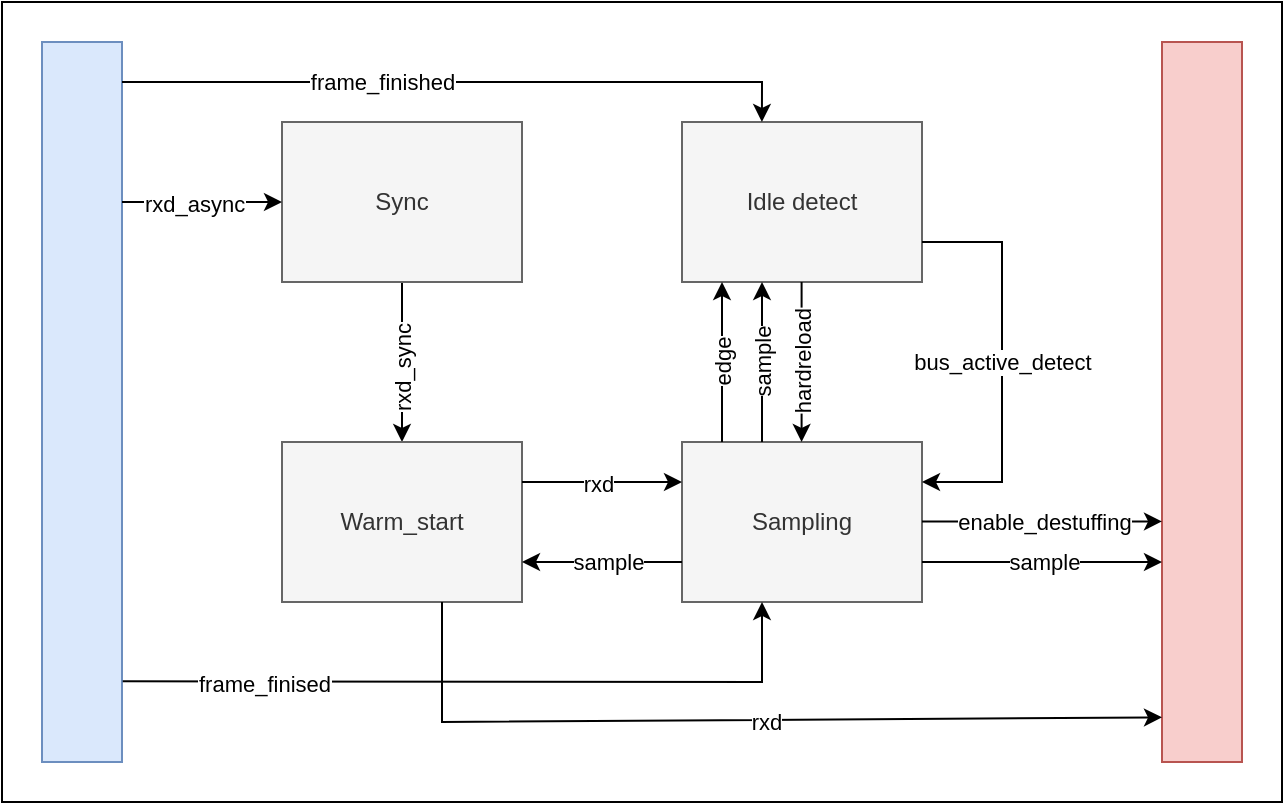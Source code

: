 <mxfile version="24.7.17">
  <diagram name="Seite-1" id="LUTr41OnP3hK2mQ3qZlB">
    <mxGraphModel dx="1195" dy="696" grid="1" gridSize="10" guides="1" tooltips="1" connect="1" arrows="1" fold="1" page="1" pageScale="1" pageWidth="827" pageHeight="1169" math="0" shadow="0">
      <root>
        <mxCell id="0" />
        <mxCell id="1" parent="0" />
        <mxCell id="05BCGsYqmBWEbDrXtsvU-86" value="" style="rounded=0;whiteSpace=wrap;html=1;" parent="1" vertex="1">
          <mxGeometry x="20" y="100" width="640" height="400" as="geometry" />
        </mxCell>
        <mxCell id="05BCGsYqmBWEbDrXtsvU-53" style="edgeStyle=orthogonalEdgeStyle;rounded=0;orthogonalLoop=1;jettySize=auto;html=1;entryX=0.5;entryY=0;entryDx=0;entryDy=0;" parent="1" source="05BCGsYqmBWEbDrXtsvU-1" target="05BCGsYqmBWEbDrXtsvU-2" edge="1">
          <mxGeometry relative="1" as="geometry" />
        </mxCell>
        <mxCell id="05BCGsYqmBWEbDrXtsvU-54" value="rxd_sync" style="edgeLabel;html=1;align=center;verticalAlign=middle;resizable=0;points=[];rotation=-90;" parent="05BCGsYqmBWEbDrXtsvU-53" vertex="1" connectable="0">
          <mxGeometry x="0.072" relative="1" as="geometry">
            <mxPoint as="offset" />
          </mxGeometry>
        </mxCell>
        <mxCell id="05BCGsYqmBWEbDrXtsvU-1" value="Sync" style="rounded=0;whiteSpace=wrap;html=1;fillColor=#f5f5f5;fontColor=#333333;strokeColor=#666666;" parent="1" vertex="1">
          <mxGeometry x="160" y="160" width="120" height="80" as="geometry" />
        </mxCell>
        <mxCell id="05BCGsYqmBWEbDrXtsvU-2" value="Warm_start" style="rounded=0;whiteSpace=wrap;html=1;fillColor=#f5f5f5;fontColor=#333333;strokeColor=#666666;" parent="1" vertex="1">
          <mxGeometry x="160" y="320" width="120" height="80" as="geometry" />
        </mxCell>
        <mxCell id="05BCGsYqmBWEbDrXtsvU-4" value="Sampling" style="rounded=0;whiteSpace=wrap;html=1;fillColor=#f5f5f5;fontColor=#333333;strokeColor=#666666;" parent="1" vertex="1">
          <mxGeometry x="360" y="320" width="120" height="80" as="geometry" />
        </mxCell>
        <mxCell id="05BCGsYqmBWEbDrXtsvU-9" value="Idle detect" style="rounded=0;whiteSpace=wrap;html=1;fillColor=#f5f5f5;fontColor=#333333;strokeColor=#666666;" parent="1" vertex="1">
          <mxGeometry x="360" y="160" width="120" height="80" as="geometry" />
        </mxCell>
        <mxCell id="05BCGsYqmBWEbDrXtsvU-57" value="" style="endArrow=classic;html=1;rounded=0;" parent="1" edge="1">
          <mxGeometry width="50" height="50" relative="1" as="geometry">
            <mxPoint x="280" y="340" as="sourcePoint" />
            <mxPoint x="360" y="340" as="targetPoint" />
          </mxGeometry>
        </mxCell>
        <mxCell id="05BCGsYqmBWEbDrXtsvU-58" value="rxd" style="edgeLabel;html=1;align=center;verticalAlign=middle;resizable=0;points=[];" parent="05BCGsYqmBWEbDrXtsvU-57" vertex="1" connectable="0">
          <mxGeometry x="0.08" y="-1" relative="1" as="geometry">
            <mxPoint x="-5" as="offset" />
          </mxGeometry>
        </mxCell>
        <mxCell id="05BCGsYqmBWEbDrXtsvU-59" value="" style="endArrow=classic;html=1;rounded=0;" parent="1" edge="1">
          <mxGeometry width="50" height="50" relative="1" as="geometry">
            <mxPoint x="360" y="380" as="sourcePoint" />
            <mxPoint x="280" y="380" as="targetPoint" />
          </mxGeometry>
        </mxCell>
        <mxCell id="05BCGsYqmBWEbDrXtsvU-60" value="sample" style="edgeLabel;html=1;align=center;verticalAlign=middle;resizable=0;points=[];" parent="05BCGsYqmBWEbDrXtsvU-59" vertex="1" connectable="0">
          <mxGeometry x="0.173" relative="1" as="geometry">
            <mxPoint x="10" as="offset" />
          </mxGeometry>
        </mxCell>
        <mxCell id="05BCGsYqmBWEbDrXtsvU-61" value="" style="endArrow=classic;html=1;rounded=0;" parent="1" edge="1">
          <mxGeometry width="50" height="50" relative="1" as="geometry">
            <mxPoint x="400.0" y="320" as="sourcePoint" />
            <mxPoint x="400.0" y="240" as="targetPoint" />
          </mxGeometry>
        </mxCell>
        <mxCell id="05BCGsYqmBWEbDrXtsvU-62" value="sample" style="edgeLabel;html=1;align=center;verticalAlign=middle;resizable=0;points=[];rotation=-90;" parent="05BCGsYqmBWEbDrXtsvU-61" vertex="1" connectable="0">
          <mxGeometry x="0.173" relative="1" as="geometry">
            <mxPoint y="7" as="offset" />
          </mxGeometry>
        </mxCell>
        <mxCell id="05BCGsYqmBWEbDrXtsvU-63" value="" style="endArrow=classic;html=1;rounded=0;" parent="1" edge="1">
          <mxGeometry width="50" height="50" relative="1" as="geometry">
            <mxPoint x="419.8" y="240" as="sourcePoint" />
            <mxPoint x="419.8" y="320" as="targetPoint" />
          </mxGeometry>
        </mxCell>
        <mxCell id="05BCGsYqmBWEbDrXtsvU-64" value="hardreload" style="edgeLabel;html=1;align=center;verticalAlign=middle;resizable=0;points=[];rotation=-90;" parent="05BCGsYqmBWEbDrXtsvU-63" vertex="1" connectable="0">
          <mxGeometry x="0.173" relative="1" as="geometry">
            <mxPoint y="-7" as="offset" />
          </mxGeometry>
        </mxCell>
        <mxCell id="05BCGsYqmBWEbDrXtsvU-66" value="" style="endArrow=classic;html=1;rounded=0;" parent="1" edge="1">
          <mxGeometry width="50" height="50" relative="1" as="geometry">
            <mxPoint x="380" y="320" as="sourcePoint" />
            <mxPoint x="380" y="240" as="targetPoint" />
          </mxGeometry>
        </mxCell>
        <mxCell id="05BCGsYqmBWEbDrXtsvU-67" value="edge" style="edgeLabel;html=1;align=center;verticalAlign=middle;resizable=0;points=[];rotation=-90;" parent="05BCGsYqmBWEbDrXtsvU-66" vertex="1" connectable="0">
          <mxGeometry x="0.173" relative="1" as="geometry">
            <mxPoint y="7" as="offset" />
          </mxGeometry>
        </mxCell>
        <mxCell id="05BCGsYqmBWEbDrXtsvU-70" value="" style="rounded=0;whiteSpace=wrap;html=1;fillColor=#f8cecc;strokeColor=#b85450;" parent="1" vertex="1">
          <mxGeometry x="600" y="120" width="40" height="360" as="geometry" />
        </mxCell>
        <mxCell id="05BCGsYqmBWEbDrXtsvU-71" value="" style="rounded=0;whiteSpace=wrap;html=1;fillColor=#dae8fc;strokeColor=#6c8ebf;" parent="1" vertex="1">
          <mxGeometry x="40" y="120" width="40" height="360" as="geometry" />
        </mxCell>
        <mxCell id="05BCGsYqmBWEbDrXtsvU-72" value="" style="endArrow=classic;html=1;rounded=0;entryX=0;entryY=0.5;entryDx=0;entryDy=0;" parent="1" target="05BCGsYqmBWEbDrXtsvU-1" edge="1">
          <mxGeometry width="50" height="50" relative="1" as="geometry">
            <mxPoint x="80" y="200" as="sourcePoint" />
            <mxPoint x="130" y="150" as="targetPoint" />
          </mxGeometry>
        </mxCell>
        <mxCell id="05BCGsYqmBWEbDrXtsvU-73" value="rxd_async" style="edgeLabel;html=1;align=center;verticalAlign=middle;resizable=0;points=[];" parent="05BCGsYqmBWEbDrXtsvU-72" vertex="1" connectable="0">
          <mxGeometry x="-0.118" y="-1" relative="1" as="geometry">
            <mxPoint as="offset" />
          </mxGeometry>
        </mxCell>
        <mxCell id="05BCGsYqmBWEbDrXtsvU-74" value="" style="endArrow=classic;html=1;rounded=0;entryX=0.333;entryY=0;entryDx=0;entryDy=0;entryPerimeter=0;" parent="1" target="05BCGsYqmBWEbDrXtsvU-9" edge="1">
          <mxGeometry width="50" height="50" relative="1" as="geometry">
            <mxPoint x="80" y="140" as="sourcePoint" />
            <mxPoint x="420" y="140" as="targetPoint" />
            <Array as="points">
              <mxPoint x="400" y="140" />
            </Array>
          </mxGeometry>
        </mxCell>
        <mxCell id="05BCGsYqmBWEbDrXtsvU-75" value="frame_finished" style="edgeLabel;html=1;align=center;verticalAlign=middle;resizable=0;points=[];" parent="05BCGsYqmBWEbDrXtsvU-74" vertex="1" connectable="0">
          <mxGeometry x="-0.332" relative="1" as="geometry">
            <mxPoint x="16" as="offset" />
          </mxGeometry>
        </mxCell>
        <mxCell id="05BCGsYqmBWEbDrXtsvU-76" value="" style="endArrow=classic;html=1;rounded=0;entryX=1;entryY=0.25;entryDx=0;entryDy=0;" parent="1" edge="1" target="05BCGsYqmBWEbDrXtsvU-4">
          <mxGeometry width="50" height="50" relative="1" as="geometry">
            <mxPoint x="480" y="220" as="sourcePoint" />
            <mxPoint x="600" y="220" as="targetPoint" />
            <Array as="points">
              <mxPoint x="520" y="220" />
              <mxPoint x="520" y="340" />
            </Array>
          </mxGeometry>
        </mxCell>
        <mxCell id="05BCGsYqmBWEbDrXtsvU-77" value="bus_active_detect" style="edgeLabel;html=1;align=center;verticalAlign=middle;resizable=0;points=[];" parent="05BCGsYqmBWEbDrXtsvU-76" vertex="1" connectable="0">
          <mxGeometry x="-0.242" y="1" relative="1" as="geometry">
            <mxPoint x="-1" y="24" as="offset" />
          </mxGeometry>
        </mxCell>
        <mxCell id="05BCGsYqmBWEbDrXtsvU-78" value="" style="endArrow=classic;html=1;rounded=0;entryX=0;entryY=0.938;entryDx=0;entryDy=0;entryPerimeter=0;" parent="1" target="05BCGsYqmBWEbDrXtsvU-70" edge="1">
          <mxGeometry width="50" height="50" relative="1" as="geometry">
            <mxPoint x="240" y="400" as="sourcePoint" />
            <mxPoint x="320" y="420" as="targetPoint" />
            <Array as="points">
              <mxPoint x="240" y="460" />
            </Array>
          </mxGeometry>
        </mxCell>
        <mxCell id="05BCGsYqmBWEbDrXtsvU-79" value="rxd" style="edgeLabel;html=1;align=center;verticalAlign=middle;resizable=0;points=[];" parent="05BCGsYqmBWEbDrXtsvU-78" vertex="1" connectable="0">
          <mxGeometry x="0.08" y="-1" relative="1" as="geometry">
            <mxPoint x="-5" as="offset" />
          </mxGeometry>
        </mxCell>
        <mxCell id="05BCGsYqmBWEbDrXtsvU-80" value="" style="endArrow=classic;html=1;rounded=0;exitX=1;exitY=0.75;exitDx=0;exitDy=0;" parent="1" source="05BCGsYqmBWEbDrXtsvU-4" edge="1">
          <mxGeometry width="50" height="50" relative="1" as="geometry">
            <mxPoint x="590" y="340" as="sourcePoint" />
            <mxPoint x="600" y="380" as="targetPoint" />
          </mxGeometry>
        </mxCell>
        <mxCell id="05BCGsYqmBWEbDrXtsvU-81" value="sample" style="edgeLabel;html=1;align=center;verticalAlign=middle;resizable=0;points=[];" parent="05BCGsYqmBWEbDrXtsvU-80" vertex="1" connectable="0">
          <mxGeometry x="0.173" relative="1" as="geometry">
            <mxPoint x="-10" as="offset" />
          </mxGeometry>
        </mxCell>
        <mxCell id="05BCGsYqmBWEbDrXtsvU-82" value="" style="endArrow=classic;html=1;rounded=0;exitX=1;exitY=0.75;exitDx=0;exitDy=0;" parent="1" edge="1">
          <mxGeometry width="50" height="50" relative="1" as="geometry">
            <mxPoint x="480" y="359.71" as="sourcePoint" />
            <mxPoint x="600" y="359.71" as="targetPoint" />
          </mxGeometry>
        </mxCell>
        <mxCell id="05BCGsYqmBWEbDrXtsvU-83" value="enable_destuffing" style="edgeLabel;html=1;align=center;verticalAlign=middle;resizable=0;points=[];" parent="05BCGsYqmBWEbDrXtsvU-82" vertex="1" connectable="0">
          <mxGeometry x="0.173" relative="1" as="geometry">
            <mxPoint x="-10" as="offset" />
          </mxGeometry>
        </mxCell>
        <mxCell id="05BCGsYqmBWEbDrXtsvU-84" value="" style="endArrow=classic;html=1;rounded=0;exitX=1.009;exitY=0.888;exitDx=0;exitDy=0;exitPerimeter=0;" parent="1" source="05BCGsYqmBWEbDrXtsvU-71" edge="1">
          <mxGeometry width="50" height="50" relative="1" as="geometry">
            <mxPoint x="320" y="440" as="sourcePoint" />
            <mxPoint x="400" y="400" as="targetPoint" />
            <Array as="points">
              <mxPoint x="400" y="440" />
            </Array>
          </mxGeometry>
        </mxCell>
        <mxCell id="05BCGsYqmBWEbDrXtsvU-85" value="frame_finised" style="edgeLabel;html=1;align=center;verticalAlign=middle;resizable=0;points=[];" parent="05BCGsYqmBWEbDrXtsvU-84" vertex="1" connectable="0">
          <mxGeometry x="-0.75" y="-1" relative="1" as="geometry">
            <mxPoint x="25" as="offset" />
          </mxGeometry>
        </mxCell>
      </root>
    </mxGraphModel>
  </diagram>
</mxfile>
